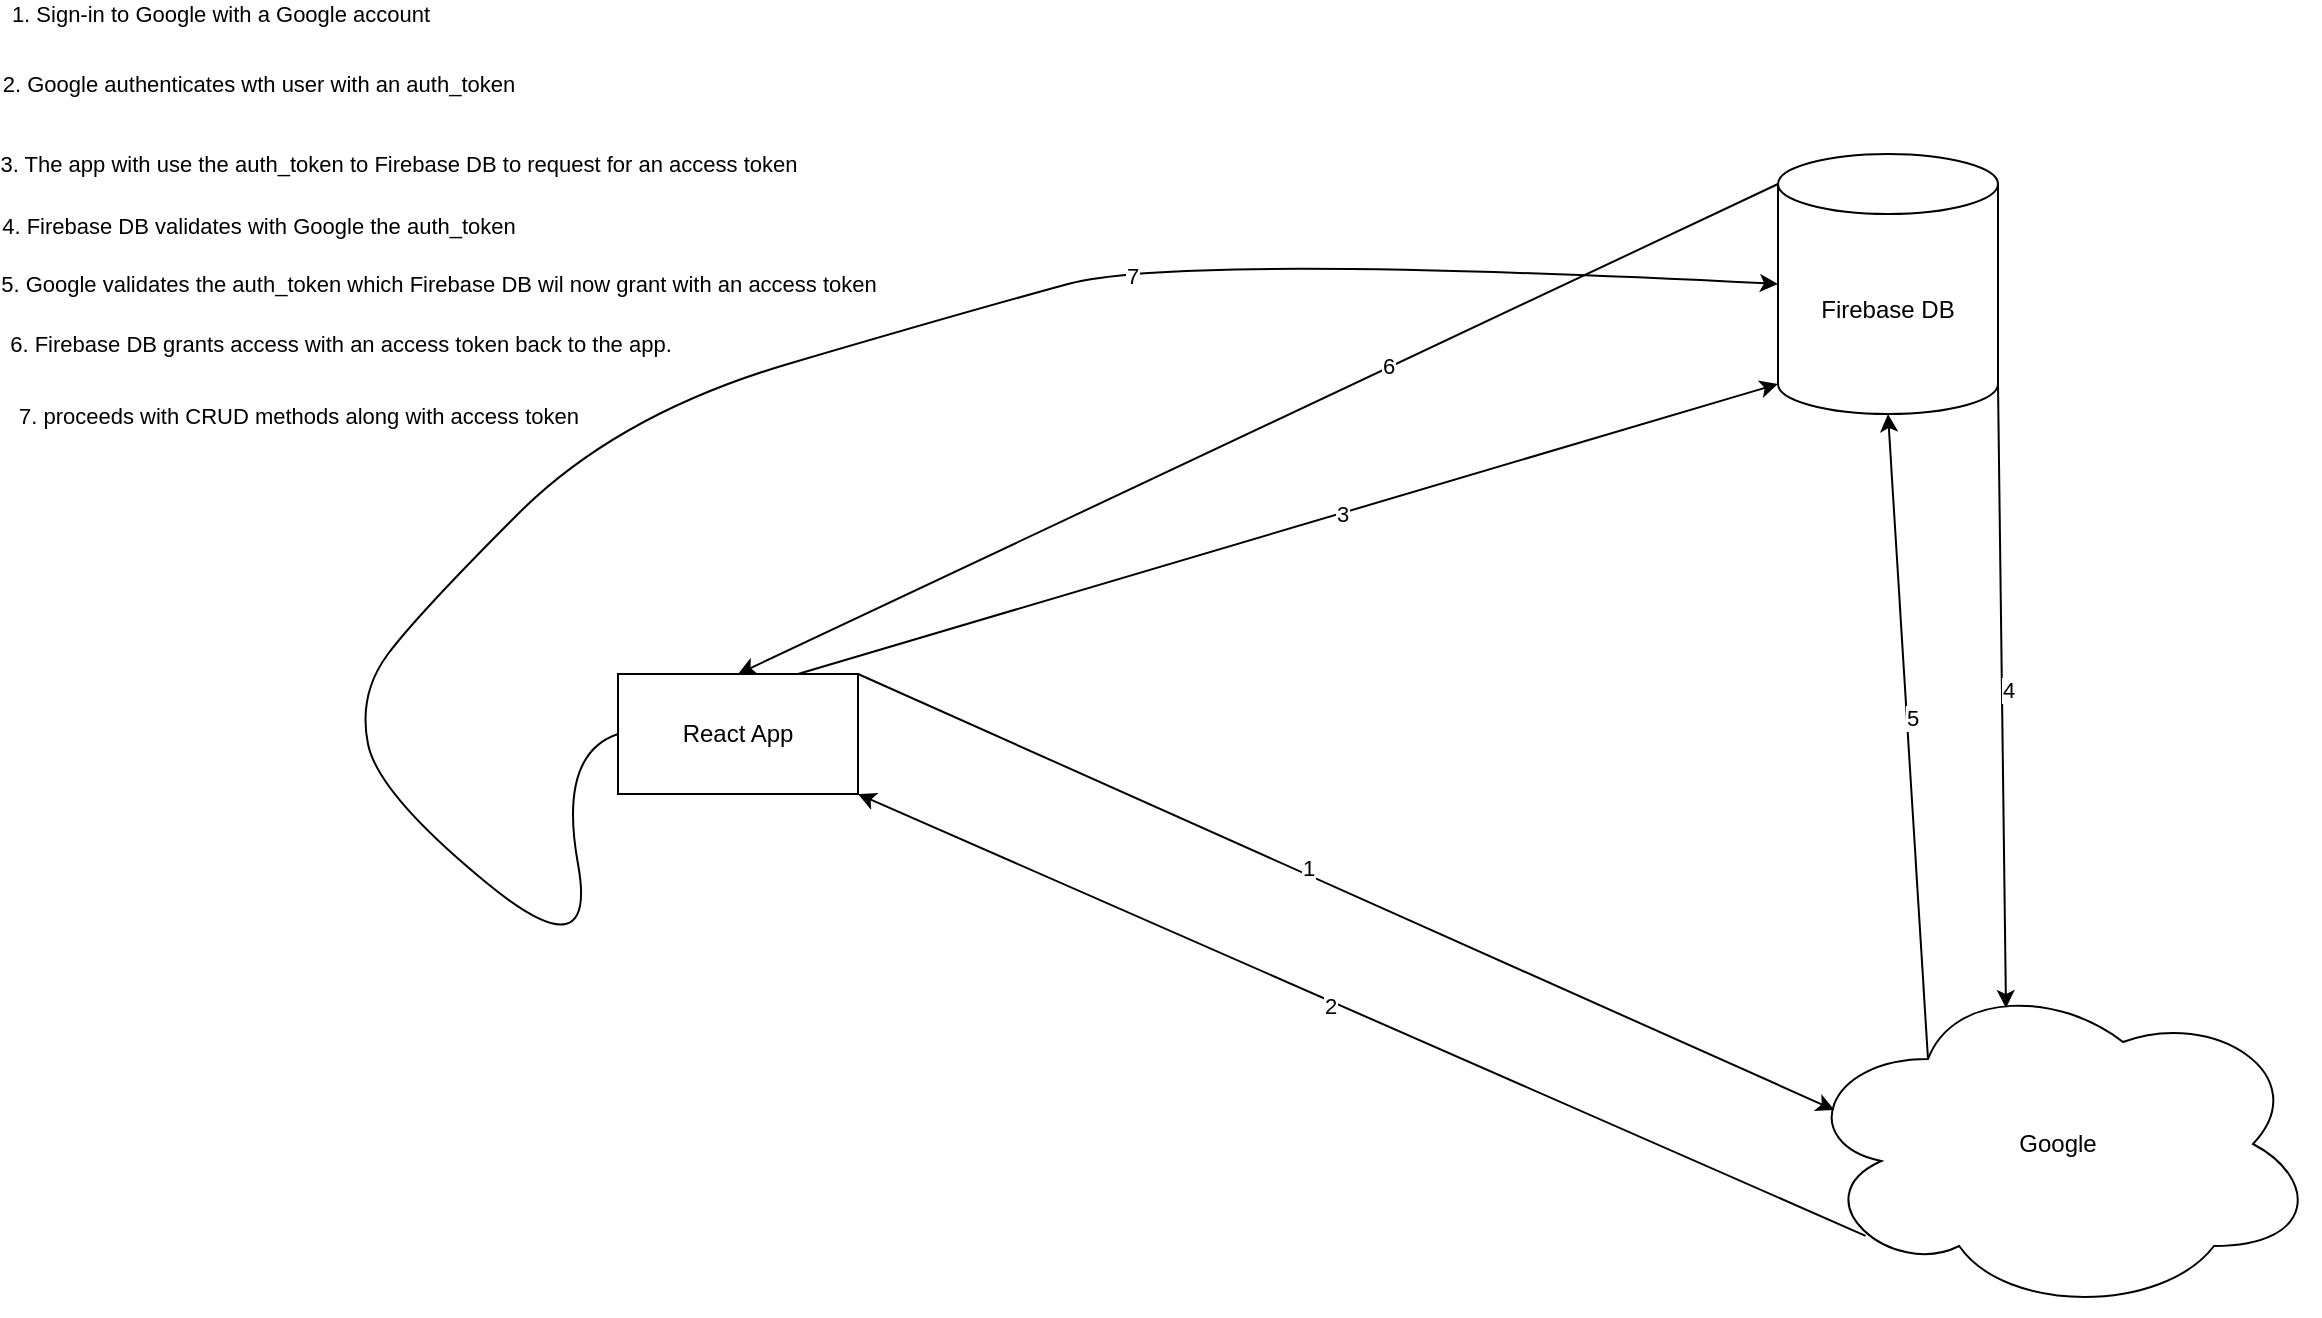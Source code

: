 <mxfile version="24.7.16">
  <diagram name="Page-1" id="79Mp-K0NoMamogRPP8yi">
    <mxGraphModel dx="1687" dy="868" grid="1" gridSize="10" guides="1" tooltips="1" connect="1" arrows="1" fold="1" page="1" pageScale="1" pageWidth="850" pageHeight="1100" math="0" shadow="0">
      <root>
        <mxCell id="0" />
        <mxCell id="1" parent="0" />
        <mxCell id="XT0uwpQFi3JfV9xLX5Nc-1" value="React App" style="rounded=0;whiteSpace=wrap;html=1;" vertex="1" parent="1">
          <mxGeometry x="360" y="490" width="120" height="60" as="geometry" />
        </mxCell>
        <mxCell id="XT0uwpQFi3JfV9xLX5Nc-2" value="Firebase DB" style="shape=cylinder3;whiteSpace=wrap;html=1;boundedLbl=1;backgroundOutline=1;size=15;" vertex="1" parent="1">
          <mxGeometry x="940" y="230" width="110" height="130" as="geometry" />
        </mxCell>
        <mxCell id="XT0uwpQFi3JfV9xLX5Nc-3" value="Google" style="ellipse;shape=cloud;whiteSpace=wrap;html=1;" vertex="1" parent="1">
          <mxGeometry x="950" y="640" width="260" height="170" as="geometry" />
        </mxCell>
        <mxCell id="XT0uwpQFi3JfV9xLX5Nc-5" value="" style="endArrow=classic;html=1;rounded=0;exitX=1;exitY=0;exitDx=0;exitDy=0;entryX=0.07;entryY=0.4;entryDx=0;entryDy=0;entryPerimeter=0;" edge="1" parent="1" source="XT0uwpQFi3JfV9xLX5Nc-1" target="XT0uwpQFi3JfV9xLX5Nc-3">
          <mxGeometry width="50" height="50" relative="1" as="geometry">
            <mxPoint x="720" y="570" as="sourcePoint" />
            <mxPoint x="770" y="520" as="targetPoint" />
          </mxGeometry>
        </mxCell>
        <mxCell id="XT0uwpQFi3JfV9xLX5Nc-6" value="1. Sign-in to Google with a Google account" style="edgeLabel;html=1;align=center;verticalAlign=middle;resizable=0;points=[];" vertex="1" connectable="0" parent="XT0uwpQFi3JfV9xLX5Nc-5">
          <mxGeometry x="-0.426" y="2" relative="1" as="geometry">
            <mxPoint x="-460" y="-391" as="offset" />
          </mxGeometry>
        </mxCell>
        <mxCell id="XT0uwpQFi3JfV9xLX5Nc-16" value="1" style="edgeLabel;html=1;align=center;verticalAlign=middle;resizable=0;points=[];" vertex="1" connectable="0" parent="XT0uwpQFi3JfV9xLX5Nc-5">
          <mxGeometry x="-0.084" y="3" relative="1" as="geometry">
            <mxPoint as="offset" />
          </mxGeometry>
        </mxCell>
        <mxCell id="XT0uwpQFi3JfV9xLX5Nc-7" value="" style="endArrow=classic;html=1;rounded=0;entryX=1;entryY=1;entryDx=0;entryDy=0;exitX=0.13;exitY=0.77;exitDx=0;exitDy=0;exitPerimeter=0;" edge="1" parent="1" source="XT0uwpQFi3JfV9xLX5Nc-3" target="XT0uwpQFi3JfV9xLX5Nc-1">
          <mxGeometry width="50" height="50" relative="1" as="geometry">
            <mxPoint x="720" y="570" as="sourcePoint" />
            <mxPoint x="770" y="520" as="targetPoint" />
          </mxGeometry>
        </mxCell>
        <mxCell id="XT0uwpQFi3JfV9xLX5Nc-8" value="2. Google authenticates wth user with an auth_token" style="edgeLabel;html=1;align=center;verticalAlign=middle;resizable=0;points=[];" vertex="1" connectable="0" parent="XT0uwpQFi3JfV9xLX5Nc-7">
          <mxGeometry x="0.413" y="1" relative="1" as="geometry">
            <mxPoint x="-448" y="-421" as="offset" />
          </mxGeometry>
        </mxCell>
        <mxCell id="XT0uwpQFi3JfV9xLX5Nc-17" value="2" style="edgeLabel;html=1;align=center;verticalAlign=middle;resizable=0;points=[];" vertex="1" connectable="0" parent="XT0uwpQFi3JfV9xLX5Nc-7">
          <mxGeometry x="0.062" y="2" relative="1" as="geometry">
            <mxPoint as="offset" />
          </mxGeometry>
        </mxCell>
        <mxCell id="XT0uwpQFi3JfV9xLX5Nc-9" value="" style="endArrow=classic;html=1;rounded=0;entryX=0;entryY=1;entryDx=0;entryDy=-15;entryPerimeter=0;exitX=0.75;exitY=0;exitDx=0;exitDy=0;" edge="1" parent="1" source="XT0uwpQFi3JfV9xLX5Nc-1" target="XT0uwpQFi3JfV9xLX5Nc-2">
          <mxGeometry width="50" height="50" relative="1" as="geometry">
            <mxPoint x="720" y="570" as="sourcePoint" />
            <mxPoint x="770" y="520" as="targetPoint" />
          </mxGeometry>
        </mxCell>
        <mxCell id="XT0uwpQFi3JfV9xLX5Nc-10" value="3. The app with use the auth_token to Firebase DB to request for an access token" style="edgeLabel;html=1;align=center;verticalAlign=middle;resizable=0;points=[];" vertex="1" connectable="0" parent="XT0uwpQFi3JfV9xLX5Nc-9">
          <mxGeometry x="-0.001" y="3" relative="1" as="geometry">
            <mxPoint x="-444" y="-180" as="offset" />
          </mxGeometry>
        </mxCell>
        <mxCell id="XT0uwpQFi3JfV9xLX5Nc-18" value="3" style="edgeLabel;html=1;align=center;verticalAlign=middle;resizable=0;points=[];" vertex="1" connectable="0" parent="XT0uwpQFi3JfV9xLX5Nc-9">
          <mxGeometry x="0.107" relative="1" as="geometry">
            <mxPoint as="offset" />
          </mxGeometry>
        </mxCell>
        <mxCell id="XT0uwpQFi3JfV9xLX5Nc-11" value="" style="endArrow=classic;html=1;rounded=0;exitX=1;exitY=1;exitDx=0;exitDy=-15;exitPerimeter=0;entryX=0.4;entryY=0.1;entryDx=0;entryDy=0;entryPerimeter=0;" edge="1" parent="1" source="XT0uwpQFi3JfV9xLX5Nc-2" target="XT0uwpQFi3JfV9xLX5Nc-3">
          <mxGeometry width="50" height="50" relative="1" as="geometry">
            <mxPoint x="970" y="400" as="sourcePoint" />
            <mxPoint x="1020" y="350" as="targetPoint" />
          </mxGeometry>
        </mxCell>
        <mxCell id="XT0uwpQFi3JfV9xLX5Nc-12" value="4. Firebase DB validates with Google the auth_token" style="edgeLabel;html=1;align=center;verticalAlign=middle;resizable=0;points=[];" vertex="1" connectable="0" parent="XT0uwpQFi3JfV9xLX5Nc-11">
          <mxGeometry x="-0.556" relative="1" as="geometry">
            <mxPoint x="-871" y="-149" as="offset" />
          </mxGeometry>
        </mxCell>
        <mxCell id="XT0uwpQFi3JfV9xLX5Nc-19" value="4" style="edgeLabel;html=1;align=center;verticalAlign=middle;resizable=0;points=[];" vertex="1" connectable="0" parent="XT0uwpQFi3JfV9xLX5Nc-11">
          <mxGeometry x="-0.02" y="3" relative="1" as="geometry">
            <mxPoint as="offset" />
          </mxGeometry>
        </mxCell>
        <mxCell id="XT0uwpQFi3JfV9xLX5Nc-13" value="" style="endArrow=classic;html=1;rounded=0;entryX=0.5;entryY=1;entryDx=0;entryDy=0;entryPerimeter=0;exitX=0.25;exitY=0.25;exitDx=0;exitDy=0;exitPerimeter=0;" edge="1" parent="1" source="XT0uwpQFi3JfV9xLX5Nc-3" target="XT0uwpQFi3JfV9xLX5Nc-2">
          <mxGeometry width="50" height="50" relative="1" as="geometry">
            <mxPoint x="960" y="600" as="sourcePoint" />
            <mxPoint x="1010" y="550" as="targetPoint" />
          </mxGeometry>
        </mxCell>
        <mxCell id="XT0uwpQFi3JfV9xLX5Nc-14" value="5. Google validates the auth_token which Firebase DB wil now grant with an access token" style="edgeLabel;html=1;align=center;verticalAlign=middle;resizable=0;points=[];" vertex="1" connectable="0" parent="XT0uwpQFi3JfV9xLX5Nc-13">
          <mxGeometry x="0.24" relative="1" as="geometry">
            <mxPoint x="-733" y="-188" as="offset" />
          </mxGeometry>
        </mxCell>
        <mxCell id="XT0uwpQFi3JfV9xLX5Nc-20" value="5" style="edgeLabel;html=1;align=center;verticalAlign=middle;resizable=0;points=[];" vertex="1" connectable="0" parent="XT0uwpQFi3JfV9xLX5Nc-13">
          <mxGeometry x="0.057" y="-2" relative="1" as="geometry">
            <mxPoint as="offset" />
          </mxGeometry>
        </mxCell>
        <mxCell id="XT0uwpQFi3JfV9xLX5Nc-15" value="" style="endArrow=classic;html=1;rounded=0;entryX=0.5;entryY=0;entryDx=0;entryDy=0;exitX=0;exitY=0;exitDx=0;exitDy=15;exitPerimeter=0;" edge="1" parent="1" source="XT0uwpQFi3JfV9xLX5Nc-2" target="XT0uwpQFi3JfV9xLX5Nc-1">
          <mxGeometry width="50" height="50" relative="1" as="geometry">
            <mxPoint x="800" y="560" as="sourcePoint" />
            <mxPoint x="850" y="510" as="targetPoint" />
          </mxGeometry>
        </mxCell>
        <mxCell id="XT0uwpQFi3JfV9xLX5Nc-21" value="6. Firebase DB grants access with an access token back to the app." style="edgeLabel;html=1;align=center;verticalAlign=middle;resizable=0;points=[];" vertex="1" connectable="0" parent="XT0uwpQFi3JfV9xLX5Nc-15">
          <mxGeometry x="-0.109" y="3" relative="1" as="geometry">
            <mxPoint x="-489" y="-32" as="offset" />
          </mxGeometry>
        </mxCell>
        <mxCell id="XT0uwpQFi3JfV9xLX5Nc-22" value="6" style="edgeLabel;html=1;align=center;verticalAlign=middle;resizable=0;points=[];" vertex="1" connectable="0" parent="XT0uwpQFi3JfV9xLX5Nc-15">
          <mxGeometry x="-0.251" y="-1" relative="1" as="geometry">
            <mxPoint as="offset" />
          </mxGeometry>
        </mxCell>
        <mxCell id="XT0uwpQFi3JfV9xLX5Nc-23" value="" style="curved=1;endArrow=classic;html=1;rounded=0;exitX=0;exitY=0.5;exitDx=0;exitDy=0;entryX=0;entryY=0.5;entryDx=0;entryDy=0;entryPerimeter=0;" edge="1" parent="1" source="XT0uwpQFi3JfV9xLX5Nc-1" target="XT0uwpQFi3JfV9xLX5Nc-2">
          <mxGeometry width="50" height="50" relative="1" as="geometry">
            <mxPoint x="300" y="640" as="sourcePoint" />
            <mxPoint x="990" y="220" as="targetPoint" />
            <Array as="points">
              <mxPoint x="330" y="530" />
              <mxPoint x="350" y="640" />
              <mxPoint x="240" y="550" />
              <mxPoint x="230" y="500" />
              <mxPoint x="260" y="460" />
              <mxPoint x="360" y="360" />
              <mxPoint x="530" y="310" />
              <mxPoint x="640" y="280" />
            </Array>
          </mxGeometry>
        </mxCell>
        <mxCell id="XT0uwpQFi3JfV9xLX5Nc-24" value="7" style="edgeLabel;html=1;align=center;verticalAlign=middle;resizable=0;points=[];" vertex="1" connectable="0" parent="XT0uwpQFi3JfV9xLX5Nc-23">
          <mxGeometry x="0.418" y="-4" relative="1" as="geometry">
            <mxPoint as="offset" />
          </mxGeometry>
        </mxCell>
        <mxCell id="XT0uwpQFi3JfV9xLX5Nc-25" value="7. proceeds with CRUD methods along with access token" style="edgeLabel;html=1;align=center;verticalAlign=middle;resizable=0;points=[];" vertex="1" connectable="0" parent="XT0uwpQFi3JfV9xLX5Nc-23">
          <mxGeometry x="0.357" y="-5" relative="1" as="geometry">
            <mxPoint x="-384" y="60" as="offset" />
          </mxGeometry>
        </mxCell>
      </root>
    </mxGraphModel>
  </diagram>
</mxfile>
